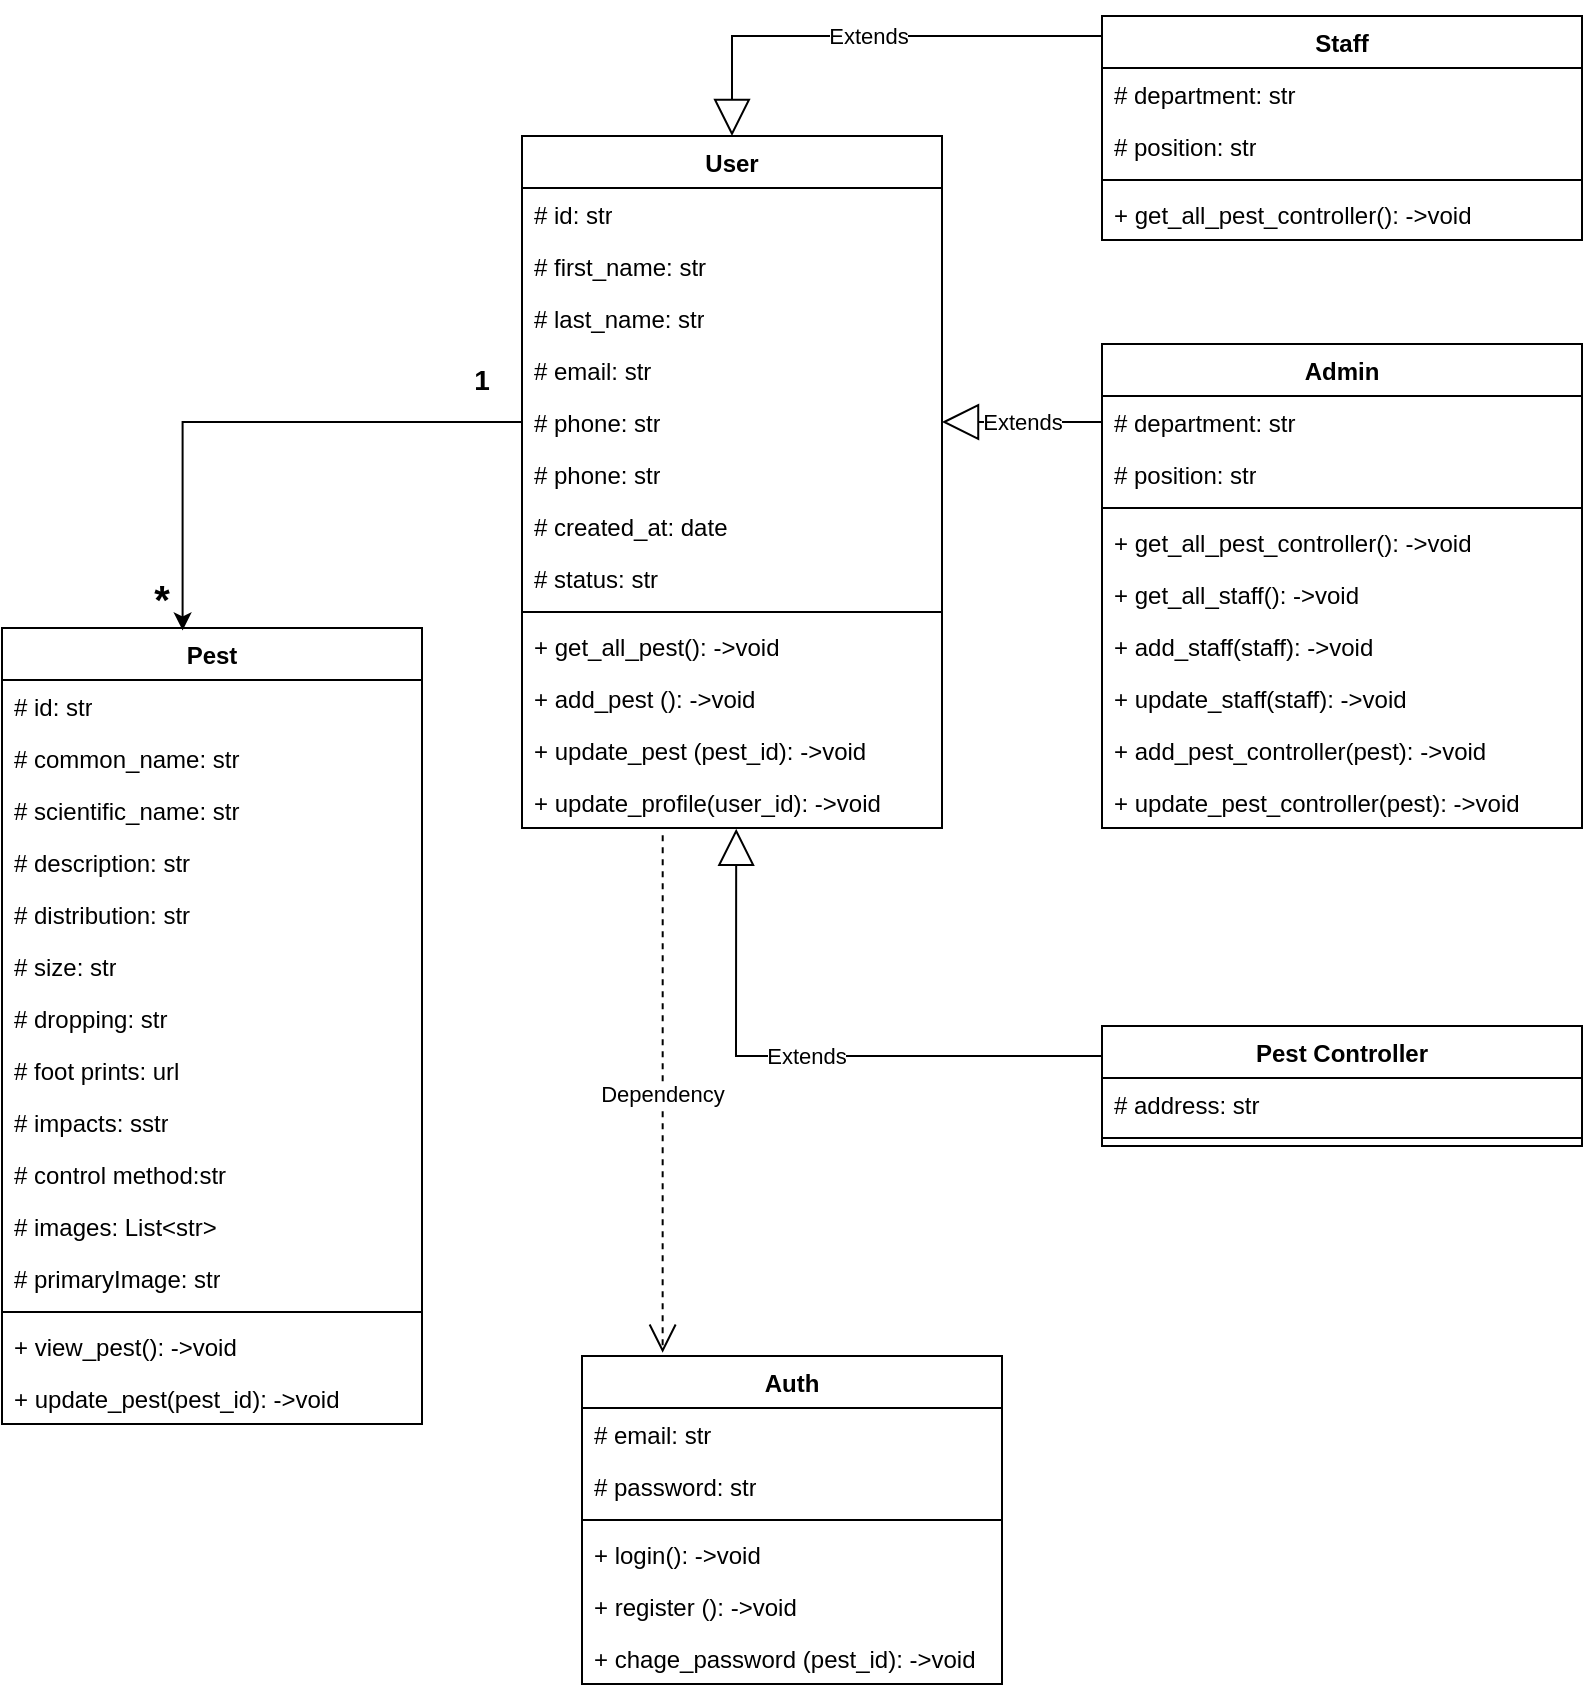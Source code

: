 <mxfile version="23.1.5" type="device">
  <diagram name="Page-1" id="K_0TCOovyRHEJqutb4Uv">
    <mxGraphModel dx="1153" dy="895" grid="1" gridSize="10" guides="1" tooltips="1" connect="1" arrows="1" fold="1" page="1" pageScale="1" pageWidth="827" pageHeight="1169" math="0" shadow="0">
      <root>
        <mxCell id="0" />
        <mxCell id="1" parent="0" />
        <mxCell id="uXkH9ECQ2OJW_u85Fejl-1" value="User" style="swimlane;fontStyle=1;align=center;verticalAlign=top;childLayout=stackLayout;horizontal=1;startSize=26;horizontalStack=0;resizeParent=1;resizeParentMax=0;resizeLast=0;collapsible=1;marginBottom=0;whiteSpace=wrap;html=1;" vertex="1" parent="1">
          <mxGeometry x="290" y="140" width="210" height="346" as="geometry" />
        </mxCell>
        <mxCell id="uXkH9ECQ2OJW_u85Fejl-19" value="# id: str&lt;div&gt;&lt;br&gt;&lt;/div&gt;" style="text;strokeColor=none;fillColor=none;align=left;verticalAlign=top;spacingLeft=4;spacingRight=4;overflow=hidden;rotatable=0;points=[[0,0.5],[1,0.5]];portConstraint=eastwest;whiteSpace=wrap;html=1;" vertex="1" parent="uXkH9ECQ2OJW_u85Fejl-1">
          <mxGeometry y="26" width="210" height="26" as="geometry" />
        </mxCell>
        <mxCell id="uXkH9ECQ2OJW_u85Fejl-2" value="# first_name: str&lt;div&gt;&lt;br/&gt;&lt;/div&gt;" style="text;strokeColor=none;fillColor=none;align=left;verticalAlign=top;spacingLeft=4;spacingRight=4;overflow=hidden;rotatable=0;points=[[0,0.5],[1,0.5]];portConstraint=eastwest;whiteSpace=wrap;html=1;" vertex="1" parent="uXkH9ECQ2OJW_u85Fejl-1">
          <mxGeometry y="52" width="210" height="26" as="geometry" />
        </mxCell>
        <mxCell id="uXkH9ECQ2OJW_u85Fejl-5" value="# last_name: str&lt;div&gt;&lt;br&gt;&lt;/div&gt;" style="text;strokeColor=none;fillColor=none;align=left;verticalAlign=top;spacingLeft=4;spacingRight=4;overflow=hidden;rotatable=0;points=[[0,0.5],[1,0.5]];portConstraint=eastwest;whiteSpace=wrap;html=1;" vertex="1" parent="uXkH9ECQ2OJW_u85Fejl-1">
          <mxGeometry y="78" width="210" height="26" as="geometry" />
        </mxCell>
        <mxCell id="uXkH9ECQ2OJW_u85Fejl-89" value="# email: str&lt;div&gt;&lt;br&gt;&lt;/div&gt;" style="text;strokeColor=none;fillColor=none;align=left;verticalAlign=top;spacingLeft=4;spacingRight=4;overflow=hidden;rotatable=0;points=[[0,0.5],[1,0.5]];portConstraint=eastwest;whiteSpace=wrap;html=1;" vertex="1" parent="uXkH9ECQ2OJW_u85Fejl-1">
          <mxGeometry y="104" width="210" height="26" as="geometry" />
        </mxCell>
        <mxCell id="uXkH9ECQ2OJW_u85Fejl-107" value="# phone: str&lt;div&gt;&lt;br&gt;&lt;/div&gt;" style="text;strokeColor=none;fillColor=none;align=left;verticalAlign=top;spacingLeft=4;spacingRight=4;overflow=hidden;rotatable=0;points=[[0,0.5],[1,0.5]];portConstraint=eastwest;whiteSpace=wrap;html=1;" vertex="1" parent="uXkH9ECQ2OJW_u85Fejl-1">
          <mxGeometry y="130" width="210" height="26" as="geometry" />
        </mxCell>
        <mxCell id="uXkH9ECQ2OJW_u85Fejl-7" value="# phone: str&lt;div&gt;&lt;br&gt;&lt;/div&gt;" style="text;strokeColor=none;fillColor=none;align=left;verticalAlign=top;spacingLeft=4;spacingRight=4;overflow=hidden;rotatable=0;points=[[0,0.5],[1,0.5]];portConstraint=eastwest;whiteSpace=wrap;html=1;" vertex="1" parent="uXkH9ECQ2OJW_u85Fejl-1">
          <mxGeometry y="156" width="210" height="26" as="geometry" />
        </mxCell>
        <mxCell id="uXkH9ECQ2OJW_u85Fejl-8" value="# created_at: date&lt;div&gt;&lt;br&gt;&lt;/div&gt;" style="text;strokeColor=none;fillColor=none;align=left;verticalAlign=top;spacingLeft=4;spacingRight=4;overflow=hidden;rotatable=0;points=[[0,0.5],[1,0.5]];portConstraint=eastwest;whiteSpace=wrap;html=1;" vertex="1" parent="uXkH9ECQ2OJW_u85Fejl-1">
          <mxGeometry y="182" width="210" height="26" as="geometry" />
        </mxCell>
        <mxCell id="uXkH9ECQ2OJW_u85Fejl-10" value="# status: str&lt;div&gt;&lt;br&gt;&lt;/div&gt;" style="text;strokeColor=none;fillColor=none;align=left;verticalAlign=top;spacingLeft=4;spacingRight=4;overflow=hidden;rotatable=0;points=[[0,0.5],[1,0.5]];portConstraint=eastwest;whiteSpace=wrap;html=1;" vertex="1" parent="uXkH9ECQ2OJW_u85Fejl-1">
          <mxGeometry y="208" width="210" height="26" as="geometry" />
        </mxCell>
        <mxCell id="uXkH9ECQ2OJW_u85Fejl-3" value="" style="line;strokeWidth=1;fillColor=none;align=left;verticalAlign=middle;spacingTop=-1;spacingLeft=3;spacingRight=3;rotatable=0;labelPosition=right;points=[];portConstraint=eastwest;strokeColor=inherit;" vertex="1" parent="uXkH9ECQ2OJW_u85Fejl-1">
          <mxGeometry y="234" width="210" height="8" as="geometry" />
        </mxCell>
        <mxCell id="uXkH9ECQ2OJW_u85Fejl-32" value="+ get_all_pest(): -&amp;gt;void" style="text;strokeColor=none;fillColor=none;align=left;verticalAlign=top;spacingLeft=4;spacingRight=4;overflow=hidden;rotatable=0;points=[[0,0.5],[1,0.5]];portConstraint=eastwest;whiteSpace=wrap;html=1;" vertex="1" parent="uXkH9ECQ2OJW_u85Fejl-1">
          <mxGeometry y="242" width="210" height="26" as="geometry" />
        </mxCell>
        <mxCell id="uXkH9ECQ2OJW_u85Fejl-85" value="+ add_pest (): -&amp;gt;void" style="text;strokeColor=none;fillColor=none;align=left;verticalAlign=top;spacingLeft=4;spacingRight=4;overflow=hidden;rotatable=0;points=[[0,0.5],[1,0.5]];portConstraint=eastwest;whiteSpace=wrap;html=1;" vertex="1" parent="uXkH9ECQ2OJW_u85Fejl-1">
          <mxGeometry y="268" width="210" height="26" as="geometry" />
        </mxCell>
        <mxCell id="uXkH9ECQ2OJW_u85Fejl-4" value="+ update_pest (pest_id): -&amp;gt;void" style="text;strokeColor=none;fillColor=none;align=left;verticalAlign=top;spacingLeft=4;spacingRight=4;overflow=hidden;rotatable=0;points=[[0,0.5],[1,0.5]];portConstraint=eastwest;whiteSpace=wrap;html=1;" vertex="1" parent="uXkH9ECQ2OJW_u85Fejl-1">
          <mxGeometry y="294" width="210" height="26" as="geometry" />
        </mxCell>
        <mxCell id="uXkH9ECQ2OJW_u85Fejl-11" value="+ update_profile(user_id): -&amp;gt;void" style="text;strokeColor=none;fillColor=none;align=left;verticalAlign=top;spacingLeft=4;spacingRight=4;overflow=hidden;rotatable=0;points=[[0,0.5],[1,0.5]];portConstraint=eastwest;whiteSpace=wrap;html=1;" vertex="1" parent="uXkH9ECQ2OJW_u85Fejl-1">
          <mxGeometry y="320" width="210" height="26" as="geometry" />
        </mxCell>
        <mxCell id="uXkH9ECQ2OJW_u85Fejl-12" value="Staff" style="swimlane;fontStyle=1;align=center;verticalAlign=top;childLayout=stackLayout;horizontal=1;startSize=26;horizontalStack=0;resizeParent=1;resizeParentMax=0;resizeLast=0;collapsible=1;marginBottom=0;whiteSpace=wrap;html=1;" vertex="1" parent="1">
          <mxGeometry x="580" y="80" width="240" height="112" as="geometry" />
        </mxCell>
        <mxCell id="uXkH9ECQ2OJW_u85Fejl-13" value="# department: str" style="text;strokeColor=none;fillColor=none;align=left;verticalAlign=top;spacingLeft=4;spacingRight=4;overflow=hidden;rotatable=0;points=[[0,0.5],[1,0.5]];portConstraint=eastwest;whiteSpace=wrap;html=1;" vertex="1" parent="uXkH9ECQ2OJW_u85Fejl-12">
          <mxGeometry y="26" width="240" height="26" as="geometry" />
        </mxCell>
        <mxCell id="uXkH9ECQ2OJW_u85Fejl-16" value="# position: str" style="text;strokeColor=none;fillColor=none;align=left;verticalAlign=top;spacingLeft=4;spacingRight=4;overflow=hidden;rotatable=0;points=[[0,0.5],[1,0.5]];portConstraint=eastwest;whiteSpace=wrap;html=1;" vertex="1" parent="uXkH9ECQ2OJW_u85Fejl-12">
          <mxGeometry y="52" width="240" height="26" as="geometry" />
        </mxCell>
        <mxCell id="uXkH9ECQ2OJW_u85Fejl-14" value="" style="line;strokeWidth=1;fillColor=none;align=left;verticalAlign=middle;spacingTop=-1;spacingLeft=3;spacingRight=3;rotatable=0;labelPosition=right;points=[];portConstraint=eastwest;strokeColor=inherit;" vertex="1" parent="uXkH9ECQ2OJW_u85Fejl-12">
          <mxGeometry y="78" width="240" height="8" as="geometry" />
        </mxCell>
        <mxCell id="uXkH9ECQ2OJW_u85Fejl-15" value="+ get_all_pest_controller(): -&amp;gt;void" style="text;strokeColor=none;fillColor=none;align=left;verticalAlign=top;spacingLeft=4;spacingRight=4;overflow=hidden;rotatable=0;points=[[0,0.5],[1,0.5]];portConstraint=eastwest;whiteSpace=wrap;html=1;" vertex="1" parent="uXkH9ECQ2OJW_u85Fejl-12">
          <mxGeometry y="86" width="240" height="26" as="geometry" />
        </mxCell>
        <mxCell id="uXkH9ECQ2OJW_u85Fejl-22" value="Admin" style="swimlane;fontStyle=1;align=center;verticalAlign=top;childLayout=stackLayout;horizontal=1;startSize=26;horizontalStack=0;resizeParent=1;resizeParentMax=0;resizeLast=0;collapsible=1;marginBottom=0;whiteSpace=wrap;html=1;" vertex="1" parent="1">
          <mxGeometry x="580" y="244" width="240" height="242" as="geometry" />
        </mxCell>
        <mxCell id="uXkH9ECQ2OJW_u85Fejl-23" value="# department: str" style="text;strokeColor=none;fillColor=none;align=left;verticalAlign=top;spacingLeft=4;spacingRight=4;overflow=hidden;rotatable=0;points=[[0,0.5],[1,0.5]];portConstraint=eastwest;whiteSpace=wrap;html=1;" vertex="1" parent="uXkH9ECQ2OJW_u85Fejl-22">
          <mxGeometry y="26" width="240" height="26" as="geometry" />
        </mxCell>
        <mxCell id="uXkH9ECQ2OJW_u85Fejl-24" value="# position: str" style="text;strokeColor=none;fillColor=none;align=left;verticalAlign=top;spacingLeft=4;spacingRight=4;overflow=hidden;rotatable=0;points=[[0,0.5],[1,0.5]];portConstraint=eastwest;whiteSpace=wrap;html=1;" vertex="1" parent="uXkH9ECQ2OJW_u85Fejl-22">
          <mxGeometry y="52" width="240" height="26" as="geometry" />
        </mxCell>
        <mxCell id="uXkH9ECQ2OJW_u85Fejl-25" value="" style="line;strokeWidth=1;fillColor=none;align=left;verticalAlign=middle;spacingTop=-1;spacingLeft=3;spacingRight=3;rotatable=0;labelPosition=right;points=[];portConstraint=eastwest;strokeColor=inherit;" vertex="1" parent="uXkH9ECQ2OJW_u85Fejl-22">
          <mxGeometry y="78" width="240" height="8" as="geometry" />
        </mxCell>
        <mxCell id="uXkH9ECQ2OJW_u85Fejl-26" value="+ get_all_pest_controller(): -&amp;gt;void" style="text;strokeColor=none;fillColor=none;align=left;verticalAlign=top;spacingLeft=4;spacingRight=4;overflow=hidden;rotatable=0;points=[[0,0.5],[1,0.5]];portConstraint=eastwest;whiteSpace=wrap;html=1;" vertex="1" parent="uXkH9ECQ2OJW_u85Fejl-22">
          <mxGeometry y="86" width="240" height="26" as="geometry" />
        </mxCell>
        <mxCell id="uXkH9ECQ2OJW_u85Fejl-27" value="+ get_all_staff(): -&amp;gt;void" style="text;strokeColor=none;fillColor=none;align=left;verticalAlign=top;spacingLeft=4;spacingRight=4;overflow=hidden;rotatable=0;points=[[0,0.5],[1,0.5]];portConstraint=eastwest;whiteSpace=wrap;html=1;" vertex="1" parent="uXkH9ECQ2OJW_u85Fejl-22">
          <mxGeometry y="112" width="240" height="26" as="geometry" />
        </mxCell>
        <mxCell id="uXkH9ECQ2OJW_u85Fejl-28" value="+ add_staff(staff): -&amp;gt;void" style="text;strokeColor=none;fillColor=none;align=left;verticalAlign=top;spacingLeft=4;spacingRight=4;overflow=hidden;rotatable=0;points=[[0,0.5],[1,0.5]];portConstraint=eastwest;whiteSpace=wrap;html=1;" vertex="1" parent="uXkH9ECQ2OJW_u85Fejl-22">
          <mxGeometry y="138" width="240" height="26" as="geometry" />
        </mxCell>
        <mxCell id="uXkH9ECQ2OJW_u85Fejl-29" value="+ update_staff(staff): -&amp;gt;void" style="text;strokeColor=none;fillColor=none;align=left;verticalAlign=top;spacingLeft=4;spacingRight=4;overflow=hidden;rotatable=0;points=[[0,0.5],[1,0.5]];portConstraint=eastwest;whiteSpace=wrap;html=1;" vertex="1" parent="uXkH9ECQ2OJW_u85Fejl-22">
          <mxGeometry y="164" width="240" height="26" as="geometry" />
        </mxCell>
        <mxCell id="uXkH9ECQ2OJW_u85Fejl-30" value="+ add_pest_controller(pest): -&amp;gt;void" style="text;strokeColor=none;fillColor=none;align=left;verticalAlign=top;spacingLeft=4;spacingRight=4;overflow=hidden;rotatable=0;points=[[0,0.5],[1,0.5]];portConstraint=eastwest;whiteSpace=wrap;html=1;" vertex="1" parent="uXkH9ECQ2OJW_u85Fejl-22">
          <mxGeometry y="190" width="240" height="26" as="geometry" />
        </mxCell>
        <mxCell id="uXkH9ECQ2OJW_u85Fejl-31" value="+ update_pest_controller(pest): -&amp;gt;void" style="text;strokeColor=none;fillColor=none;align=left;verticalAlign=top;spacingLeft=4;spacingRight=4;overflow=hidden;rotatable=0;points=[[0,0.5],[1,0.5]];portConstraint=eastwest;whiteSpace=wrap;html=1;" vertex="1" parent="uXkH9ECQ2OJW_u85Fejl-22">
          <mxGeometry y="216" width="240" height="26" as="geometry" />
        </mxCell>
        <mxCell id="uXkH9ECQ2OJW_u85Fejl-33" value="Pest Controller" style="swimlane;fontStyle=1;align=center;verticalAlign=top;childLayout=stackLayout;horizontal=1;startSize=26;horizontalStack=0;resizeParent=1;resizeParentMax=0;resizeLast=0;collapsible=1;marginBottom=0;whiteSpace=wrap;html=1;" vertex="1" parent="1">
          <mxGeometry x="580" y="585" width="240" height="60" as="geometry" />
        </mxCell>
        <mxCell id="uXkH9ECQ2OJW_u85Fejl-34" value="# address: str" style="text;strokeColor=none;fillColor=none;align=left;verticalAlign=top;spacingLeft=4;spacingRight=4;overflow=hidden;rotatable=0;points=[[0,0.5],[1,0.5]];portConstraint=eastwest;whiteSpace=wrap;html=1;" vertex="1" parent="uXkH9ECQ2OJW_u85Fejl-33">
          <mxGeometry y="26" width="240" height="26" as="geometry" />
        </mxCell>
        <mxCell id="uXkH9ECQ2OJW_u85Fejl-36" value="" style="line;strokeWidth=1;fillColor=none;align=left;verticalAlign=middle;spacingTop=-1;spacingLeft=3;spacingRight=3;rotatable=0;labelPosition=right;points=[];portConstraint=eastwest;strokeColor=inherit;" vertex="1" parent="uXkH9ECQ2OJW_u85Fejl-33">
          <mxGeometry y="52" width="240" height="8" as="geometry" />
        </mxCell>
        <mxCell id="uXkH9ECQ2OJW_u85Fejl-39" value="Extends" style="endArrow=block;endSize=16;endFill=0;html=1;rounded=0;exitX=0;exitY=0.089;exitDx=0;exitDy=0;entryX=0.5;entryY=0;entryDx=0;entryDy=0;exitPerimeter=0;" edge="1" parent="1" source="uXkH9ECQ2OJW_u85Fejl-12" target="uXkH9ECQ2OJW_u85Fejl-1">
          <mxGeometry width="160" relative="1" as="geometry">
            <mxPoint x="670" y="280" as="sourcePoint" />
            <mxPoint x="830" y="280" as="targetPoint" />
            <Array as="points">
              <mxPoint x="395" y="90" />
            </Array>
          </mxGeometry>
        </mxCell>
        <mxCell id="uXkH9ECQ2OJW_u85Fejl-42" value="Extends" style="endArrow=block;endSize=16;endFill=0;html=1;rounded=0;entryX=1;entryY=0.5;entryDx=0;entryDy=0;exitX=0;exitY=0.5;exitDx=0;exitDy=0;" edge="1" parent="1" source="uXkH9ECQ2OJW_u85Fejl-23">
          <mxGeometry width="160" relative="1" as="geometry">
            <mxPoint x="580" y="250" as="sourcePoint" />
            <mxPoint x="500" y="283" as="targetPoint" />
          </mxGeometry>
        </mxCell>
        <mxCell id="uXkH9ECQ2OJW_u85Fejl-43" value="Extends" style="endArrow=block;endSize=16;endFill=0;html=1;rounded=0;exitX=0;exitY=0.25;exitDx=0;exitDy=0;entryX=0.51;entryY=1.016;entryDx=0;entryDy=0;entryPerimeter=0;" edge="1" parent="1" source="uXkH9ECQ2OJW_u85Fejl-33" target="uXkH9ECQ2OJW_u85Fejl-11">
          <mxGeometry width="160" relative="1" as="geometry">
            <mxPoint x="670" y="280" as="sourcePoint" />
            <mxPoint x="350" y="530" as="targetPoint" />
            <Array as="points">
              <mxPoint x="397" y="600" />
            </Array>
          </mxGeometry>
        </mxCell>
        <mxCell id="uXkH9ECQ2OJW_u85Fejl-68" value="Pest" style="swimlane;fontStyle=1;align=center;verticalAlign=top;childLayout=stackLayout;horizontal=1;startSize=26;horizontalStack=0;resizeParent=1;resizeParentMax=0;resizeLast=0;collapsible=1;marginBottom=0;whiteSpace=wrap;html=1;" vertex="1" parent="1">
          <mxGeometry x="30" y="386" width="210" height="398" as="geometry" />
        </mxCell>
        <mxCell id="uXkH9ECQ2OJW_u85Fejl-69" value="# id: str&lt;div&gt;&lt;br&gt;&lt;/div&gt;" style="text;strokeColor=none;fillColor=none;align=left;verticalAlign=top;spacingLeft=4;spacingRight=4;overflow=hidden;rotatable=0;points=[[0,0.5],[1,0.5]];portConstraint=eastwest;whiteSpace=wrap;html=1;" vertex="1" parent="uXkH9ECQ2OJW_u85Fejl-68">
          <mxGeometry y="26" width="210" height="26" as="geometry" />
        </mxCell>
        <mxCell id="uXkH9ECQ2OJW_u85Fejl-83" value="# common_name: str&lt;div&gt;&lt;br&gt;&lt;/div&gt;" style="text;strokeColor=none;fillColor=none;align=left;verticalAlign=top;spacingLeft=4;spacingRight=4;overflow=hidden;rotatable=0;points=[[0,0.5],[1,0.5]];portConstraint=eastwest;whiteSpace=wrap;html=1;" vertex="1" parent="uXkH9ECQ2OJW_u85Fejl-68">
          <mxGeometry y="52" width="210" height="26" as="geometry" />
        </mxCell>
        <mxCell id="uXkH9ECQ2OJW_u85Fejl-70" value="# scientific_name: str&lt;div&gt;&lt;br&gt;&lt;/div&gt;" style="text;strokeColor=none;fillColor=none;align=left;verticalAlign=top;spacingLeft=4;spacingRight=4;overflow=hidden;rotatable=0;points=[[0,0.5],[1,0.5]];portConstraint=eastwest;whiteSpace=wrap;html=1;" vertex="1" parent="uXkH9ECQ2OJW_u85Fejl-68">
          <mxGeometry y="78" width="210" height="26" as="geometry" />
        </mxCell>
        <mxCell id="uXkH9ECQ2OJW_u85Fejl-71" value="# description: str&lt;div&gt;&lt;br&gt;&lt;/div&gt;" style="text;strokeColor=none;fillColor=none;align=left;verticalAlign=top;spacingLeft=4;spacingRight=4;overflow=hidden;rotatable=0;points=[[0,0.5],[1,0.5]];portConstraint=eastwest;whiteSpace=wrap;html=1;" vertex="1" parent="uXkH9ECQ2OJW_u85Fejl-68">
          <mxGeometry y="104" width="210" height="26" as="geometry" />
        </mxCell>
        <mxCell id="uXkH9ECQ2OJW_u85Fejl-72" value="# distribution: str&lt;div&gt;&lt;br&gt;&lt;/div&gt;" style="text;strokeColor=none;fillColor=none;align=left;verticalAlign=top;spacingLeft=4;spacingRight=4;overflow=hidden;rotatable=0;points=[[0,0.5],[1,0.5]];portConstraint=eastwest;whiteSpace=wrap;html=1;" vertex="1" parent="uXkH9ECQ2OJW_u85Fejl-68">
          <mxGeometry y="130" width="210" height="26" as="geometry" />
        </mxCell>
        <mxCell id="uXkH9ECQ2OJW_u85Fejl-73" value="# size: str&lt;div&gt;&lt;br&gt;&lt;/div&gt;" style="text;strokeColor=none;fillColor=none;align=left;verticalAlign=top;spacingLeft=4;spacingRight=4;overflow=hidden;rotatable=0;points=[[0,0.5],[1,0.5]];portConstraint=eastwest;whiteSpace=wrap;html=1;" vertex="1" parent="uXkH9ECQ2OJW_u85Fejl-68">
          <mxGeometry y="156" width="210" height="26" as="geometry" />
        </mxCell>
        <mxCell id="uXkH9ECQ2OJW_u85Fejl-74" value="# dropping: str&lt;div&gt;&lt;br&gt;&lt;/div&gt;" style="text;strokeColor=none;fillColor=none;align=left;verticalAlign=top;spacingLeft=4;spacingRight=4;overflow=hidden;rotatable=0;points=[[0,0.5],[1,0.5]];portConstraint=eastwest;whiteSpace=wrap;html=1;" vertex="1" parent="uXkH9ECQ2OJW_u85Fejl-68">
          <mxGeometry y="182" width="210" height="26" as="geometry" />
        </mxCell>
        <mxCell id="uXkH9ECQ2OJW_u85Fejl-75" value="# foot prints: url&lt;div&gt;&lt;br&gt;&lt;/div&gt;" style="text;strokeColor=none;fillColor=none;align=left;verticalAlign=top;spacingLeft=4;spacingRight=4;overflow=hidden;rotatable=0;points=[[0,0.5],[1,0.5]];portConstraint=eastwest;whiteSpace=wrap;html=1;" vertex="1" parent="uXkH9ECQ2OJW_u85Fejl-68">
          <mxGeometry y="208" width="210" height="26" as="geometry" />
        </mxCell>
        <mxCell id="uXkH9ECQ2OJW_u85Fejl-80" value="# impacts: sstr&lt;div&gt;&lt;br&gt;&lt;/div&gt;" style="text;strokeColor=none;fillColor=none;align=left;verticalAlign=top;spacingLeft=4;spacingRight=4;overflow=hidden;rotatable=0;points=[[0,0.5],[1,0.5]];portConstraint=eastwest;whiteSpace=wrap;html=1;" vertex="1" parent="uXkH9ECQ2OJW_u85Fejl-68">
          <mxGeometry y="234" width="210" height="26" as="geometry" />
        </mxCell>
        <mxCell id="uXkH9ECQ2OJW_u85Fejl-81" value="# control method:str&lt;div&gt;&lt;br&gt;&lt;/div&gt;" style="text;strokeColor=none;fillColor=none;align=left;verticalAlign=top;spacingLeft=4;spacingRight=4;overflow=hidden;rotatable=0;points=[[0,0.5],[1,0.5]];portConstraint=eastwest;whiteSpace=wrap;html=1;" vertex="1" parent="uXkH9ECQ2OJW_u85Fejl-68">
          <mxGeometry y="260" width="210" height="26" as="geometry" />
        </mxCell>
        <mxCell id="uXkH9ECQ2OJW_u85Fejl-82" value="# images: List&amp;lt;str&amp;gt;" style="text;strokeColor=none;fillColor=none;align=left;verticalAlign=top;spacingLeft=4;spacingRight=4;overflow=hidden;rotatable=0;points=[[0,0.5],[1,0.5]];portConstraint=eastwest;whiteSpace=wrap;html=1;" vertex="1" parent="uXkH9ECQ2OJW_u85Fejl-68">
          <mxGeometry y="286" width="210" height="26" as="geometry" />
        </mxCell>
        <mxCell id="uXkH9ECQ2OJW_u85Fejl-88" value="# primaryImage: str" style="text;strokeColor=none;fillColor=none;align=left;verticalAlign=top;spacingLeft=4;spacingRight=4;overflow=hidden;rotatable=0;points=[[0,0.5],[1,0.5]];portConstraint=eastwest;whiteSpace=wrap;html=1;" vertex="1" parent="uXkH9ECQ2OJW_u85Fejl-68">
          <mxGeometry y="312" width="210" height="26" as="geometry" />
        </mxCell>
        <mxCell id="uXkH9ECQ2OJW_u85Fejl-76" value="" style="line;strokeWidth=1;fillColor=none;align=left;verticalAlign=middle;spacingTop=-1;spacingLeft=3;spacingRight=3;rotatable=0;labelPosition=right;points=[];portConstraint=eastwest;strokeColor=inherit;" vertex="1" parent="uXkH9ECQ2OJW_u85Fejl-68">
          <mxGeometry y="338" width="210" height="8" as="geometry" />
        </mxCell>
        <mxCell id="uXkH9ECQ2OJW_u85Fejl-77" value="+ view_pest(): -&amp;gt;void" style="text;strokeColor=none;fillColor=none;align=left;verticalAlign=top;spacingLeft=4;spacingRight=4;overflow=hidden;rotatable=0;points=[[0,0.5],[1,0.5]];portConstraint=eastwest;whiteSpace=wrap;html=1;" vertex="1" parent="uXkH9ECQ2OJW_u85Fejl-68">
          <mxGeometry y="346" width="210" height="26" as="geometry" />
        </mxCell>
        <mxCell id="uXkH9ECQ2OJW_u85Fejl-78" value="+ update_pest(pest_id): -&amp;gt;void" style="text;strokeColor=none;fillColor=none;align=left;verticalAlign=top;spacingLeft=4;spacingRight=4;overflow=hidden;rotatable=0;points=[[0,0.5],[1,0.5]];portConstraint=eastwest;whiteSpace=wrap;html=1;" vertex="1" parent="uXkH9ECQ2OJW_u85Fejl-68">
          <mxGeometry y="372" width="210" height="26" as="geometry" />
        </mxCell>
        <mxCell id="uXkH9ECQ2OJW_u85Fejl-86" value="&lt;font style=&quot;font-size: 20px;&quot;&gt;&lt;b&gt;*&lt;/b&gt;&lt;/font&gt;" style="text;html=1;align=center;verticalAlign=middle;whiteSpace=wrap;rounded=0;" vertex="1" parent="1">
          <mxGeometry x="80" y="356" width="60" height="30" as="geometry" />
        </mxCell>
        <mxCell id="uXkH9ECQ2OJW_u85Fejl-87" value="&lt;font style=&quot;font-size: 20px;&quot;&gt;&lt;b style=&quot;font-size: 14px;&quot;&gt;1&lt;/b&gt;&lt;/font&gt;" style="text;html=1;align=center;verticalAlign=middle;whiteSpace=wrap;rounded=0;" vertex="1" parent="1">
          <mxGeometry x="240" y="244" width="60" height="30" as="geometry" />
        </mxCell>
        <mxCell id="uXkH9ECQ2OJW_u85Fejl-93" value="Auth" style="swimlane;fontStyle=1;align=center;verticalAlign=top;childLayout=stackLayout;horizontal=1;startSize=26;horizontalStack=0;resizeParent=1;resizeParentMax=0;resizeLast=0;collapsible=1;marginBottom=0;whiteSpace=wrap;html=1;" vertex="1" parent="1">
          <mxGeometry x="320" y="750" width="210" height="164" as="geometry" />
        </mxCell>
        <mxCell id="uXkH9ECQ2OJW_u85Fejl-94" value="# email: str&lt;div&gt;&lt;br&gt;&lt;/div&gt;" style="text;strokeColor=none;fillColor=none;align=left;verticalAlign=top;spacingLeft=4;spacingRight=4;overflow=hidden;rotatable=0;points=[[0,0.5],[1,0.5]];portConstraint=eastwest;whiteSpace=wrap;html=1;" vertex="1" parent="uXkH9ECQ2OJW_u85Fejl-93">
          <mxGeometry y="26" width="210" height="26" as="geometry" />
        </mxCell>
        <mxCell id="uXkH9ECQ2OJW_u85Fejl-95" value="# password: str" style="text;strokeColor=none;fillColor=none;align=left;verticalAlign=top;spacingLeft=4;spacingRight=4;overflow=hidden;rotatable=0;points=[[0,0.5],[1,0.5]];portConstraint=eastwest;whiteSpace=wrap;html=1;" vertex="1" parent="uXkH9ECQ2OJW_u85Fejl-93">
          <mxGeometry y="52" width="210" height="26" as="geometry" />
        </mxCell>
        <mxCell id="uXkH9ECQ2OJW_u85Fejl-101" value="" style="line;strokeWidth=1;fillColor=none;align=left;verticalAlign=middle;spacingTop=-1;spacingLeft=3;spacingRight=3;rotatable=0;labelPosition=right;points=[];portConstraint=eastwest;strokeColor=inherit;" vertex="1" parent="uXkH9ECQ2OJW_u85Fejl-93">
          <mxGeometry y="78" width="210" height="8" as="geometry" />
        </mxCell>
        <mxCell id="uXkH9ECQ2OJW_u85Fejl-102" value="+ login(): -&amp;gt;void" style="text;strokeColor=none;fillColor=none;align=left;verticalAlign=top;spacingLeft=4;spacingRight=4;overflow=hidden;rotatable=0;points=[[0,0.5],[1,0.5]];portConstraint=eastwest;whiteSpace=wrap;html=1;" vertex="1" parent="uXkH9ECQ2OJW_u85Fejl-93">
          <mxGeometry y="86" width="210" height="26" as="geometry" />
        </mxCell>
        <mxCell id="uXkH9ECQ2OJW_u85Fejl-103" value="+ register (): -&amp;gt;void" style="text;strokeColor=none;fillColor=none;align=left;verticalAlign=top;spacingLeft=4;spacingRight=4;overflow=hidden;rotatable=0;points=[[0,0.5],[1,0.5]];portConstraint=eastwest;whiteSpace=wrap;html=1;" vertex="1" parent="uXkH9ECQ2OJW_u85Fejl-93">
          <mxGeometry y="112" width="210" height="26" as="geometry" />
        </mxCell>
        <mxCell id="uXkH9ECQ2OJW_u85Fejl-104" value="+ chage_password (pest_id): -&amp;gt;void" style="text;strokeColor=none;fillColor=none;align=left;verticalAlign=top;spacingLeft=4;spacingRight=4;overflow=hidden;rotatable=0;points=[[0,0.5],[1,0.5]];portConstraint=eastwest;whiteSpace=wrap;html=1;" vertex="1" parent="uXkH9ECQ2OJW_u85Fejl-93">
          <mxGeometry y="138" width="210" height="26" as="geometry" />
        </mxCell>
        <mxCell id="uXkH9ECQ2OJW_u85Fejl-108" style="edgeStyle=orthogonalEdgeStyle;rounded=0;orthogonalLoop=1;jettySize=auto;html=1;exitX=0;exitY=0.5;exitDx=0;exitDy=0;entryX=0.43;entryY=0.003;entryDx=0;entryDy=0;entryPerimeter=0;" edge="1" parent="1" source="uXkH9ECQ2OJW_u85Fejl-107" target="uXkH9ECQ2OJW_u85Fejl-68">
          <mxGeometry relative="1" as="geometry" />
        </mxCell>
        <mxCell id="uXkH9ECQ2OJW_u85Fejl-110" value="Dependency" style="endArrow=open;endSize=12;dashed=1;html=1;rounded=0;exitX=0.335;exitY=1.141;exitDx=0;exitDy=0;exitPerimeter=0;entryX=0.192;entryY=-0.01;entryDx=0;entryDy=0;entryPerimeter=0;" edge="1" parent="1" source="uXkH9ECQ2OJW_u85Fejl-11" target="uXkH9ECQ2OJW_u85Fejl-93">
          <mxGeometry width="160" relative="1" as="geometry">
            <mxPoint x="160" y="550" as="sourcePoint" />
            <mxPoint x="320" y="550" as="targetPoint" />
          </mxGeometry>
        </mxCell>
      </root>
    </mxGraphModel>
  </diagram>
</mxfile>
